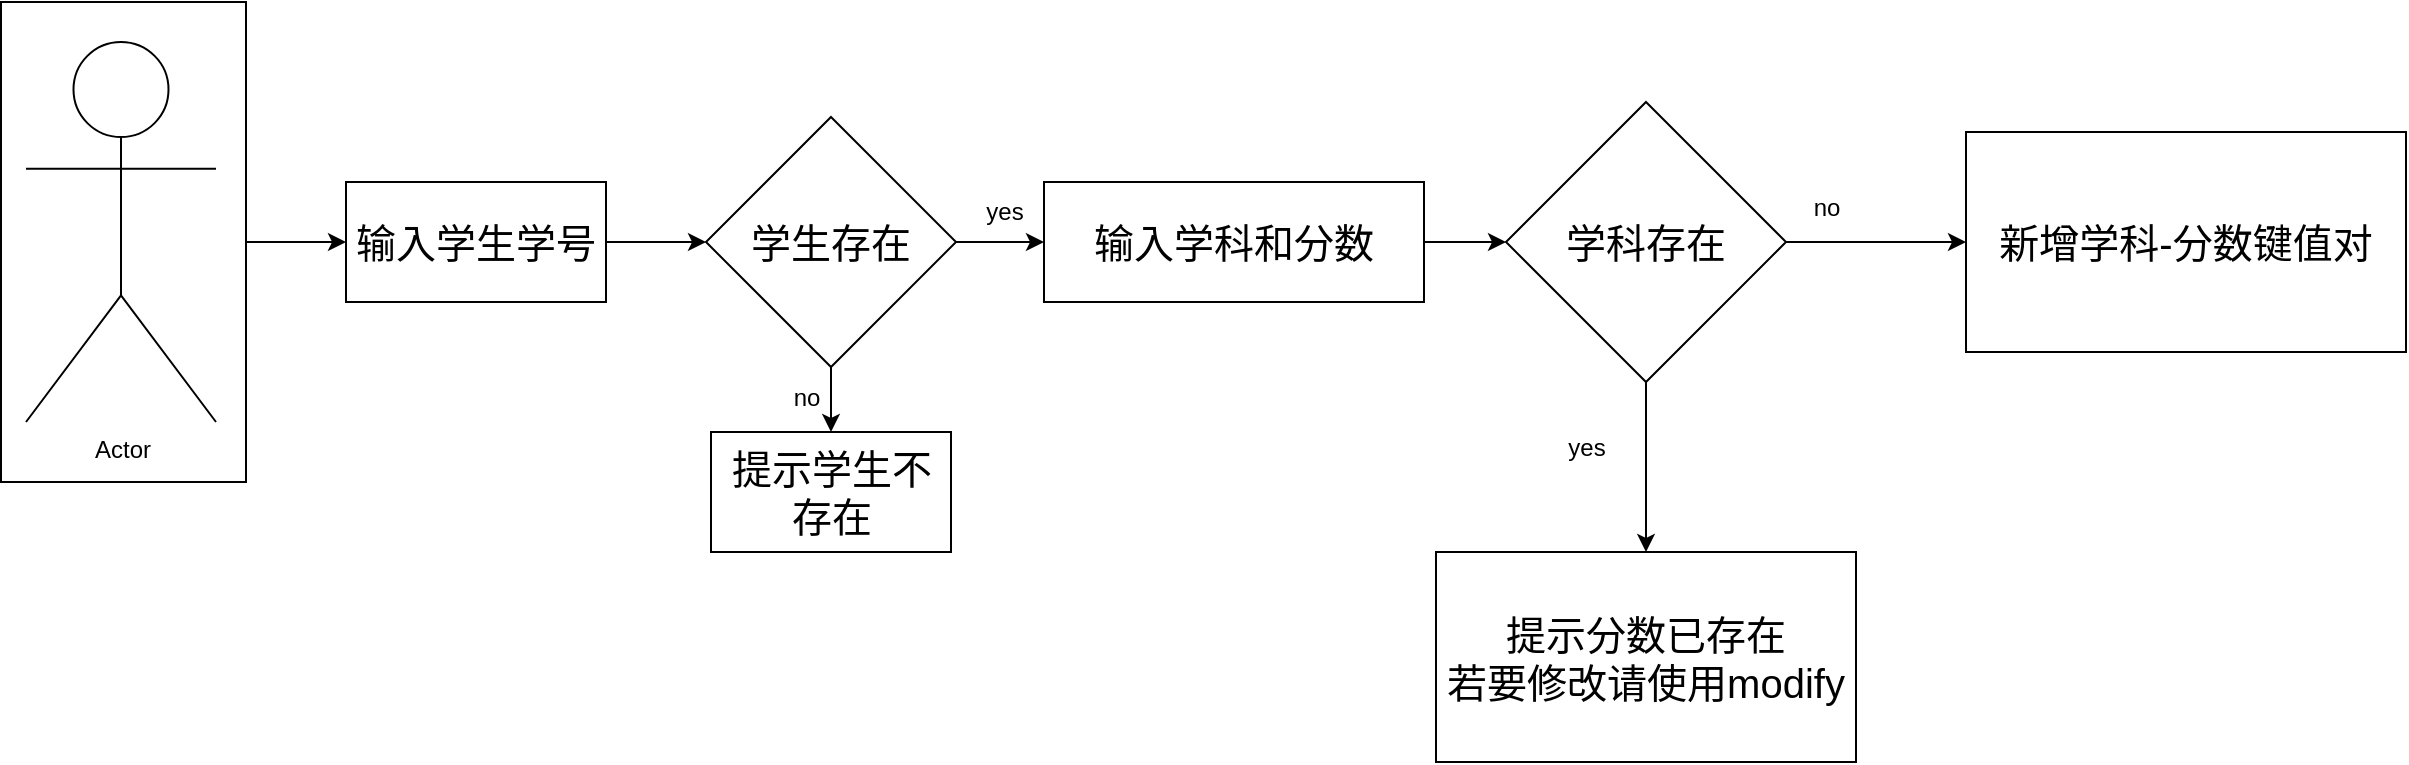<mxfile version="28.0.6">
  <diagram name="第 1 页" id="AjvzoQ4_AbWZxMwGS9M5">
    <mxGraphModel dx="1213" dy="828" grid="1" gridSize="10" guides="1" tooltips="1" connect="1" arrows="1" fold="1" page="1" pageScale="1" pageWidth="827" pageHeight="1169" math="0" shadow="0">
      <root>
        <mxCell id="0" />
        <mxCell id="1" parent="0" />
        <mxCell id="Pv8FDM_fXN23Yp2ALLtN-2" value="" style="rounded=0;whiteSpace=wrap;html=1;" vertex="1" parent="1">
          <mxGeometry x="67.5" y="340" width="122.5" height="240" as="geometry" />
        </mxCell>
        <mxCell id="Pv8FDM_fXN23Yp2ALLtN-1" value="Actor" style="shape=umlActor;verticalLabelPosition=bottom;verticalAlign=top;html=1;outlineConnect=0;" vertex="1" parent="1">
          <mxGeometry x="80" y="360" width="95" height="190" as="geometry" />
        </mxCell>
        <mxCell id="Pv8FDM_fXN23Yp2ALLtN-4" value="" style="endArrow=classic;html=1;rounded=0;exitX=1;exitY=0.5;exitDx=0;exitDy=0;" edge="1" parent="1" source="Pv8FDM_fXN23Yp2ALLtN-2" target="Pv8FDM_fXN23Yp2ALLtN-5">
          <mxGeometry width="50" height="50" relative="1" as="geometry">
            <mxPoint x="460" y="450" as="sourcePoint" />
            <mxPoint x="260" y="460" as="targetPoint" />
          </mxGeometry>
        </mxCell>
        <mxCell id="Pv8FDM_fXN23Yp2ALLtN-8" value="" style="edgeStyle=orthogonalEdgeStyle;rounded=0;orthogonalLoop=1;jettySize=auto;html=1;" edge="1" parent="1" source="Pv8FDM_fXN23Yp2ALLtN-5" target="Pv8FDM_fXN23Yp2ALLtN-7">
          <mxGeometry relative="1" as="geometry" />
        </mxCell>
        <mxCell id="Pv8FDM_fXN23Yp2ALLtN-5" value="&lt;font style=&quot;font-size: 20px;&quot;&gt;输入学生学号&lt;/font&gt;" style="rounded=0;whiteSpace=wrap;html=1;" vertex="1" parent="1">
          <mxGeometry x="240" y="430" width="130" height="60" as="geometry" />
        </mxCell>
        <mxCell id="Pv8FDM_fXN23Yp2ALLtN-10" value="" style="edgeStyle=orthogonalEdgeStyle;rounded=0;orthogonalLoop=1;jettySize=auto;html=1;exitX=1;exitY=0.5;exitDx=0;exitDy=0;" edge="1" parent="1" source="Pv8FDM_fXN23Yp2ALLtN-7" target="Pv8FDM_fXN23Yp2ALLtN-9">
          <mxGeometry relative="1" as="geometry" />
        </mxCell>
        <mxCell id="Pv8FDM_fXN23Yp2ALLtN-7" value="&lt;font style=&quot;font-size: 20px;&quot;&gt;学生存在&lt;/font&gt;" style="rhombus;whiteSpace=wrap;html=1;rounded=0;" vertex="1" parent="1">
          <mxGeometry x="420" y="397.5" width="125" height="125" as="geometry" />
        </mxCell>
        <mxCell id="Pv8FDM_fXN23Yp2ALLtN-18" value="" style="edgeStyle=orthogonalEdgeStyle;rounded=0;orthogonalLoop=1;jettySize=auto;html=1;" edge="1" parent="1" source="Pv8FDM_fXN23Yp2ALLtN-9" target="Pv8FDM_fXN23Yp2ALLtN-17">
          <mxGeometry relative="1" as="geometry" />
        </mxCell>
        <mxCell id="Pv8FDM_fXN23Yp2ALLtN-9" value="&lt;font style=&quot;font-size: 20px;&quot;&gt;输入学科和分数&lt;/font&gt;" style="whiteSpace=wrap;html=1;rounded=0;" vertex="1" parent="1">
          <mxGeometry x="589" y="430" width="190" height="60" as="geometry" />
        </mxCell>
        <mxCell id="Pv8FDM_fXN23Yp2ALLtN-11" value="yes" style="text;html=1;align=center;verticalAlign=middle;resizable=0;points=[];autosize=1;strokeColor=none;fillColor=none;" vertex="1" parent="1">
          <mxGeometry x="549" y="430" width="40" height="30" as="geometry" />
        </mxCell>
        <mxCell id="Pv8FDM_fXN23Yp2ALLtN-13" value="" style="edgeStyle=orthogonalEdgeStyle;rounded=0;orthogonalLoop=1;jettySize=auto;html=1;exitX=0.5;exitY=1;exitDx=0;exitDy=0;" edge="1" parent="1" target="Pv8FDM_fXN23Yp2ALLtN-14" source="Pv8FDM_fXN23Yp2ALLtN-7">
          <mxGeometry relative="1" as="geometry">
            <mxPoint x="325" y="685" as="sourcePoint" />
          </mxGeometry>
        </mxCell>
        <mxCell id="Pv8FDM_fXN23Yp2ALLtN-14" value="&lt;font style=&quot;font-size: 20px;&quot;&gt;提示学生不存在&lt;/font&gt;" style="whiteSpace=wrap;html=1;rounded=0;" vertex="1" parent="1">
          <mxGeometry x="422.5" y="555" width="120" height="60" as="geometry" />
        </mxCell>
        <mxCell id="Pv8FDM_fXN23Yp2ALLtN-15" value="no" style="text;html=1;align=center;verticalAlign=middle;resizable=0;points=[];autosize=1;strokeColor=none;fillColor=none;" vertex="1" parent="1">
          <mxGeometry x="450" y="522.5" width="40" height="30" as="geometry" />
        </mxCell>
        <mxCell id="Pv8FDM_fXN23Yp2ALLtN-20" value="" style="edgeStyle=orthogonalEdgeStyle;rounded=0;orthogonalLoop=1;jettySize=auto;html=1;" edge="1" parent="1" source="Pv8FDM_fXN23Yp2ALLtN-17" target="Pv8FDM_fXN23Yp2ALLtN-19">
          <mxGeometry relative="1" as="geometry" />
        </mxCell>
        <mxCell id="Pv8FDM_fXN23Yp2ALLtN-23" value="" style="edgeStyle=orthogonalEdgeStyle;rounded=0;orthogonalLoop=1;jettySize=auto;html=1;" edge="1" parent="1" source="Pv8FDM_fXN23Yp2ALLtN-17" target="Pv8FDM_fXN23Yp2ALLtN-22">
          <mxGeometry relative="1" as="geometry" />
        </mxCell>
        <mxCell id="Pv8FDM_fXN23Yp2ALLtN-17" value="&lt;font style=&quot;font-size: 20px;&quot;&gt;学科存在&lt;/font&gt;" style="rhombus;whiteSpace=wrap;html=1;rounded=0;" vertex="1" parent="1">
          <mxGeometry x="820" y="390" width="140" height="140" as="geometry" />
        </mxCell>
        <mxCell id="Pv8FDM_fXN23Yp2ALLtN-19" value="提示分数已存在&lt;div&gt;若要修改请使用modify&lt;/div&gt;" style="whiteSpace=wrap;html=1;rounded=0;fontSize=20;" vertex="1" parent="1">
          <mxGeometry x="785" y="615" width="210" height="105" as="geometry" />
        </mxCell>
        <mxCell id="Pv8FDM_fXN23Yp2ALLtN-21" value="yes" style="text;html=1;align=center;verticalAlign=middle;resizable=0;points=[];autosize=1;strokeColor=none;fillColor=none;" vertex="1" parent="1">
          <mxGeometry x="840" y="548" width="40" height="30" as="geometry" />
        </mxCell>
        <mxCell id="Pv8FDM_fXN23Yp2ALLtN-22" value="&lt;font style=&quot;font-size: 20px;&quot;&gt;新增学科-分数键值对&lt;/font&gt;" style="whiteSpace=wrap;html=1;rounded=0;" vertex="1" parent="1">
          <mxGeometry x="1050" y="405" width="220" height="110" as="geometry" />
        </mxCell>
        <mxCell id="Pv8FDM_fXN23Yp2ALLtN-24" value="no" style="text;html=1;align=center;verticalAlign=middle;resizable=0;points=[];autosize=1;strokeColor=none;fillColor=none;" vertex="1" parent="1">
          <mxGeometry x="960" y="428" width="40" height="30" as="geometry" />
        </mxCell>
      </root>
    </mxGraphModel>
  </diagram>
</mxfile>
